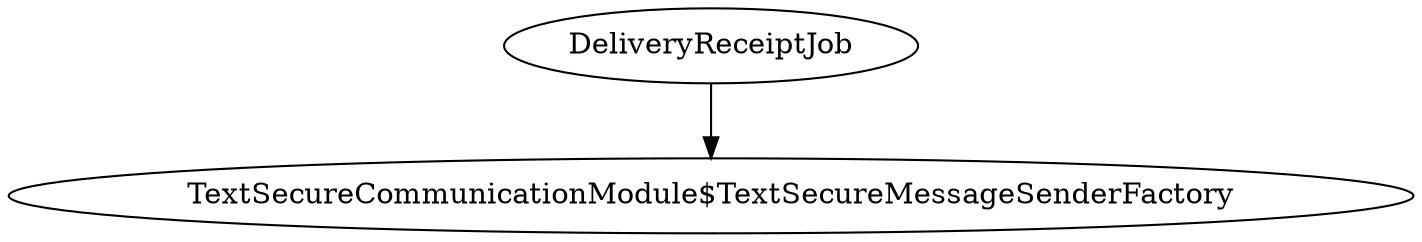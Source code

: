 digraph G1 {
  concentrate = true;
  n2 [label="TextSecureCommunicationModule$TextSecureMessageSenderFactory"];
  DeliveryReceiptJob -> n2;
}
